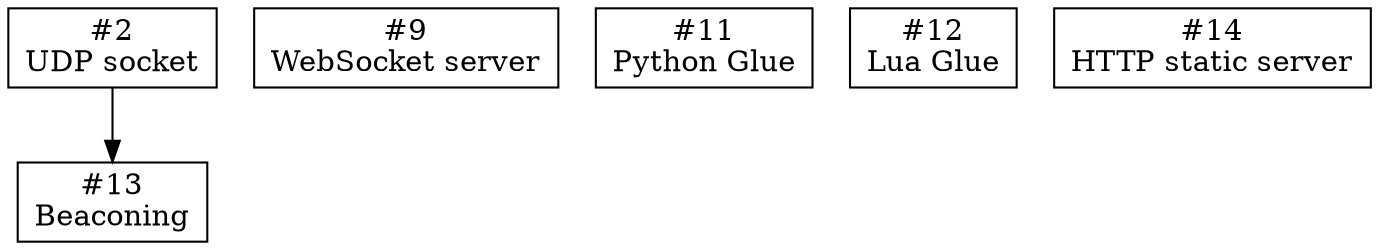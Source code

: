 digraph "DFK Library Roadmap - Future" {
  node [shape=box];
  ratio="compress";

  udp_socket [label="#2\nUDP socket"];

  beacon [label="#13\nBeaconing"];
    udp_socket -> beacon;

  ws [label="#9\nWebSocket server"];

  python [label="#11\nPython Glue"];

  lua [label="#12\nLua Glue"];

  static [label="#14\nHTTP static server"];

}
